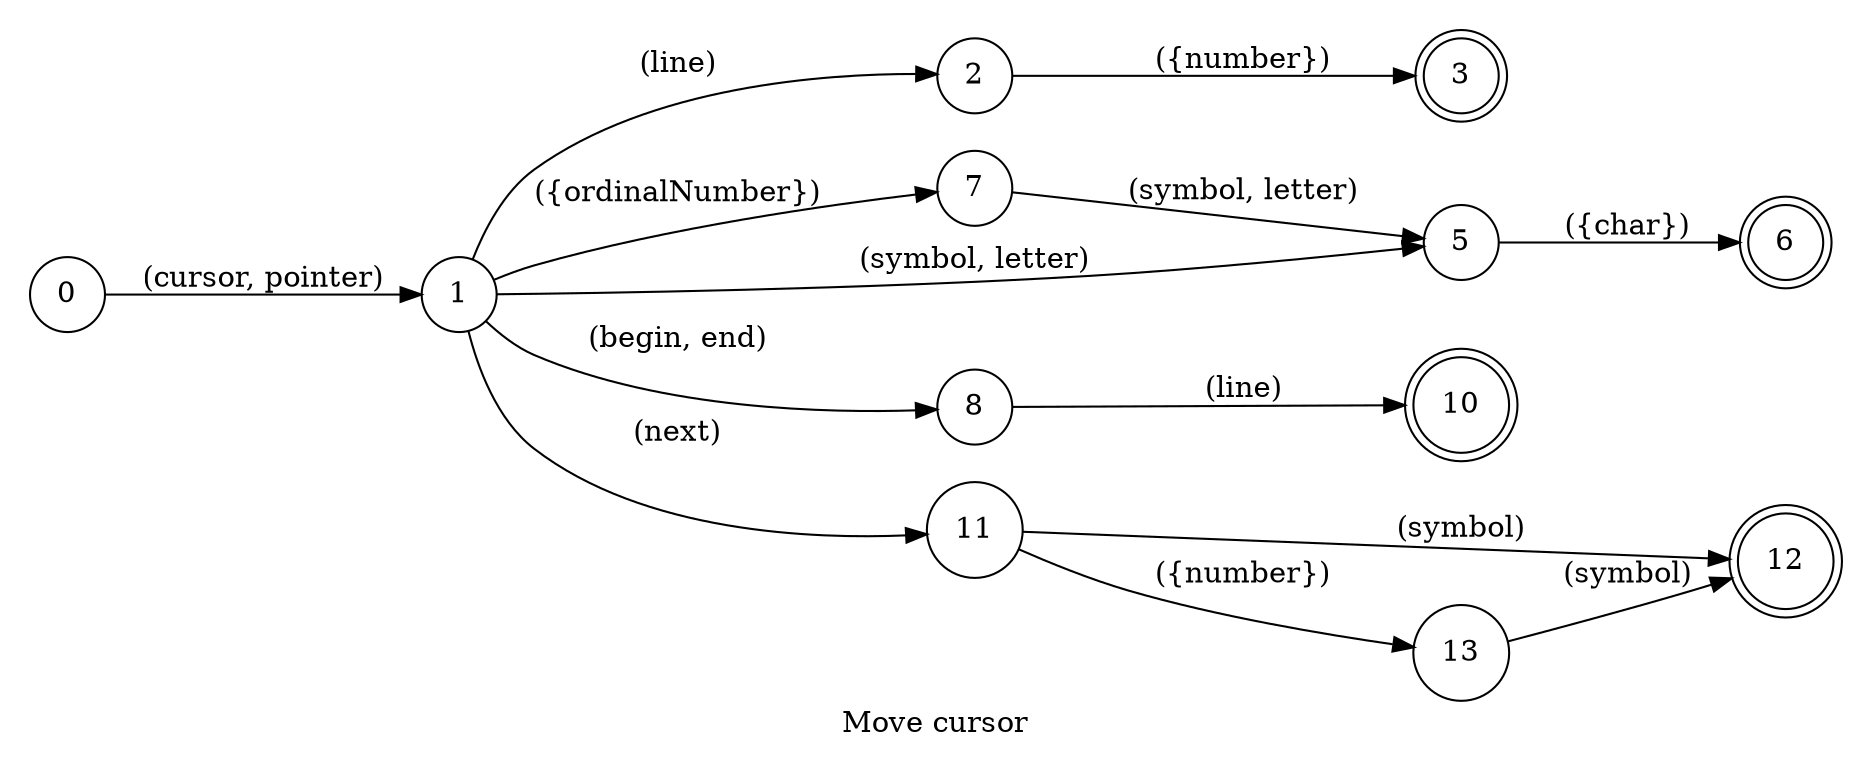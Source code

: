 digraph Cursor {
    id="cursor";
    label="Move cursor";
    lang="en-US";
    langName="English";
    pad="0.2";
    rankdir=LR;
    node[shape=doublecircle]; 3 10 12 6;
    node[shape=circle];

    0 -> 1 [label="(cursor, pointer)"];
    1 -> 2 [label="(line)"];
    2 -> 3 [label="({number})", store=line];

    {1 7} -> 5 [label="(symbol, letter)"];
    1 -> 7 [label="({ordinalNumber})", store=leapSize, normalizer="ordinalNumber"];
    5 -> 6 [label="({char})", store=symbol];

    1 -> 8 [label="(begin, end)", store=linePosition];
    8 -> 10 [label="(line)"];

    1 -> 11 [label="(next)"];
    11 -> 13 [label="({number})", store=leapSize];
    {11 13} -> 12 [label="(symbol)"];

    title="Move cursor";
    desc="Moves the cursor to a different line or token";
}